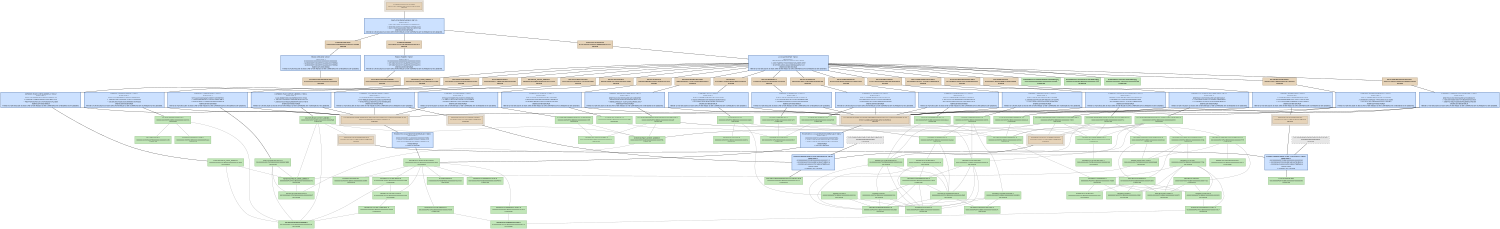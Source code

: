 digraph CCacheServer {
   size = "10.000000,8.500000";
   concentrate = false;

   node [ shape = box, style = filled, color = "0.3 0.5 0.6", fillcolor = "0.3 0.2 0.9", fontname = "Monaco", fontsize = "9" ];
   n00001 [ label = "Default/CCacheServer.app\nb6c5446973a2830b21eb09a1db454fa3\nMissing", color = "0.1 0.5 0.5", fillcolor = "0.1 0.2 0.9", peripheries = 3 ];
   n00002 [ label = "Contents/Info.plist\nabe6e38e459b3d999562d363597eefda\nMissing", color = "0.1 0.5 0.5", fillcolor = "0.1 0.2 0.9" ];
   n00003 [ label = "CCacheServer.build/Info.plist\n00000000000000000000000000000000\nMissing", color = "0.1 0.5 0.5", fillcolor = "0.1 0.2 0.9" ];
   n00004 [ label = "Contents/PkgInfo\n0915d3925031e1d6af3fe6329786ce1c\nMissing", color = "0.1 0.5 0.5", fillcolor = "0.1 0.2 0.9" ];
   n00005 [ label = "CCacheServer.build/PkgInfo\n00000000000000000000000000000000\nMissing", color = "0.1 0.5 0.5", fillcolor = "0.1 0.2 0.9" ];
   n00006 [ label = "<CCacheServer.build/Script-71d20cae.sh>\nffffffffffffffffffffffffffffffff\nUnknown", color = "0.0 0.0 0.5", fillcolor = "0.0 0.0 0.9", style = "filled,dashed" ];
   n00007 [ label = "Sources/notify.defs\n0000000043975cde000000000000059d\nUpToDate" ];
   n00008 [ label = "DerivedSources/notifyServer.h\n555b59acc4a56c64f814d9c07ddf0e89\nMissing", color = "0.1 0.5 0.5", fillcolor = "0.1 0.2 0.9", peripheries = 3 ];
   n00009 [ label = "DerivedSources/notifyServer.c\n555b59acc4a56c64f814d9c07ddf0e89\nMissing", color = "0.1 0.5 0.5", fillcolor = "0.1 0.2 0.9", peripheries = 3 ];
   n00010 [ label = "ppc/notifyServer.o\na222348374f5604bf8f8ccce6b2388b6\nMissing", color = "0.1 0.5 0.5", fillcolor = "0.1 0.2 0.9" ];
   n00011 [ label = "Headers/CCacheServer.prefix.h\n0000000043975cdb0000000000000b03\nUpToDate" ];
   n00012 [ label = "CCacheServer.prefix-bjtnejdbosuxjhasgsturustqgbp/CCacheServer.prefix.h.gch\n477366914bbefc79cc9b971ce49e65d1\nMissing", color = "0.1 0.5 0.5", fillcolor = "0.1 0.2 0.9", peripheries = 3 ];
   n00013 [ label = "<CCacheServer.build/Script-ed52dfd9.sh>\nffffffffffffffffffffffffffffffff\nUnknown", color = "0.0 0.0 0.5", fillcolor = "0.0 0.0 0.9", style = "filled,dashed" ];
   n00014 [ label = "MachIPCImplementations/CCacheIPC.defs\n0000000043975cdb0000000000000212\nUpToDate" ];
   n00015 [ label = "DerivedSources/CCacheIPCServer.h\n555b59acc4a56c61f814d9c07ddf0906\nMissing", color = "0.1 0.5 0.5", fillcolor = "0.1 0.2 0.9", peripheries = 3 ];
   n00016 [ label = "DerivedSources/CCacheIPCServer.c\n555b59acc4a56c61f814d9c07ddf0906\nMissing", color = "0.1 0.5 0.5", fillcolor = "0.1 0.2 0.9", peripheries = 3 ];
   n00017 [ label = "ppc/CCacheIPCServer.o\n454cc4ef3221da55f6221d1906d62b8c\nMissing", color = "0.1 0.5 0.5", fillcolor = "0.1 0.2 0.9" ];
   n00018 [ label = "ppc/KerberosDebug.o\n5acd9c860792bc6050e9ef3e93045d3a\nMissing", color = "0.1 0.5 0.5", fillcolor = "0.1 0.2 0.9" ];
   n00019 [ label = "Sources/KerberosDebug.c\n0000000043975cde00000000000037c8\nUpToDate" ];
   n00020 [ label = "ppc/mach_server_utilities.o\n2d58a300a18d282ebae09492e151fd16\nMissing", color = "0.1 0.5 0.5", fillcolor = "0.1 0.2 0.9" ];
   n00021 [ label = "Sources/mach_server_utilities.c\n0000000043975cde00000000000029ab\nUpToDate" ];
   n00022 [ label = "ppc/mach_client_utilities.o\n4d374b73634a63517a7dac8d307c2db8\nMissing", color = "0.1 0.5 0.5", fillcolor = "0.1 0.2 0.9" ];
   n00023 [ label = "Sources/mach_client_utilities.c\n0000000043975cde0000000000001e95\nUpToDate" ];
   n00024 [ label = "ppc/LoginSessions.o\n809cb53ff3c171dbeb1bed865a5480d7\nMissing", color = "0.1 0.5 0.5", fillcolor = "0.1 0.2 0.9" ];
   n00025 [ label = "Sources/LoginSessions.c\n0000000043975cde00000000000018b5\nUpToDate" ];
   n00026 [ label = "ppc/CCacheData.o\n6dc893841de215d5c8bf9f7b3ea8cd9f\nMissing", color = "0.1 0.5 0.5", fillcolor = "0.1 0.2 0.9" ];
   n00027 [ label = "CCacheServer.prefix-buzttvkmawpnffdjvezdswycrnvl/CCacheServer.prefix.h.gch\ne1ec1cadcd62892eda8acf51c09ce905\nMissing", color = "0.1 0.5 0.5", fillcolor = "0.1 0.2 0.9", peripheries = 3 ];
   n00028 [ label = "Sources/CCacheData.cp\n0000000043975cdb00000000000029d1\nUpToDate" ];
   n00029 [ label = "ppc/CCacheUtil.o\ne9b7f6ade8dac634a27d79b3c8751f5f\nMissing", color = "0.1 0.5 0.5", fillcolor = "0.1 0.2 0.9" ];
   n00030 [ label = "Sources/CCacheUtil.cp\n0000000043975cdb00000000000009fe\nUpToDate" ];
   n00031 [ label = "ppc/Data.o\necc5bfe5145bcf64b080fa82ce9dc80d\nMissing", color = "0.1 0.5 0.5", fillcolor = "0.1 0.2 0.9" ];
   n00032 [ label = "Sources/Data.cp\n0000000043975cdb0000000000000d28\nUpToDate" ];
   n00033 [ label = "ppc/FlattenCredentials.o\n2802fccc4811ffa49e9af75d11b93fb1\nMissing", color = "0.1 0.5 0.5", fillcolor = "0.1 0.2 0.9" ];
   n00034 [ label = "Sources/FlattenCredentials.cp\n0000000043975cdb0000000000003c65\nUpToDate" ];
   n00035 [ label = "ppc/CredentialsData.o\nd720600cbd9c697a2b01ad136bc63c41\nMissing", color = "0.1 0.5 0.5", fillcolor = "0.1 0.2 0.9" ];
   n00036 [ label = "Sources/CredentialsData.cp\n0000000043975cdb0000000000003663\nUpToDate" ];
   n00037 [ label = "ppc/ContextData.o\n71fb8ec4c96e46327b24e2e81fe74b06\nMissing", color = "0.1 0.5 0.5", fillcolor = "0.1 0.2 0.9" ];
   n00038 [ label = "Sources/ContextData.cp\n0000000043975cdb00000000000016f1\nUpToDate" ];
   n00039 [ label = "ppc/CCacheDataMachIPCIntf.o\nc6196db555caa06c343050bb46fe45a7\nMissing", color = "0.1 0.5 0.5", fillcolor = "0.1 0.2 0.9" ];
   n00040 [ label = "MachIPCImplementations/CCacheDataMachIPCIntf.cp\n0000000043975cdb00000000000020ed\nUpToDate" ];
   n00041 [ label = "ppc/CCacheServer.o\n8bdc8c5d4f97d11a97c6f66f66c39f48\nMissing", color = "0.1 0.5 0.5", fillcolor = "0.1 0.2 0.9" ];
   n00042 [ label = "MachIPCImplementations/CCacheServer.c\n0000000043975cdb00000000000001f9\nUpToDate" ];
   n00043 [ label = "ppc/ContextDataMachIPCIntf.o\naed77319b2f72b88e5462debe27fd589\nMissing", color = "0.1 0.5 0.5", fillcolor = "0.1 0.2 0.9" ];
   n00044 [ label = "MachIPCImplementations/ContextDataMachIPCIntf.cp\n0000000043975cdb0000000000001984\nUpToDate" ];
   n00045 [ label = "ppc/CredsDataMachIPCIntf.o\n4300abe419e65c115703e17f4e899ece\nMissing", color = "0.1 0.5 0.5", fillcolor = "0.1 0.2 0.9" ];
   n00046 [ label = "MachIPCImplementations/CredsDataMachIPCIntf.cp\n0000000043975cdb0000000000000712\nUpToDate" ];
   n00047 [ label = "ppc/InternalMachIPCIntf.o\n0fd9b2a489201152f12a952d4bb32e57\nMissing", color = "0.1 0.5 0.5", fillcolor = "0.1 0.2 0.9" ];
   n00048 [ label = "MachIPCImplementations/InternalMachIPCIntf.cp\n0000000043975cdb000000000000032f\nUpToDate" ];
   n00049 [ label = "ppc/UniqueGlobally.o\ncc76c180fa27ba269b67facd098fceb7\nMissing", color = "0.1 0.5 0.5", fillcolor = "0.1 0.2 0.9" ];
   n00050 [ label = "Sources/UniqueGlobally.cp\n0000000043975cdb0000000000000595\nUpToDate" ];
   n00051 [ label = "MacOS/CCacheServer\nb15fc9e66ec658a2a18dd866a84212c1\nMissing", color = "0.1 0.5 0.5", fillcolor = "0.1 0.2 0.9" ];
   n00052 [ label = "Frameworks/CoreFoundation.framework[C]\n00000000435ae2fb00000000000000ee\nUpToDate" ];
   n00053 [ label = "Frameworks/CoreServices.framework[C]\n00000000435ae2fb0000000000000154\nUpToDate" ];
   n00054 [ label = "Frameworks/Security.framework[C]\n00000000435ae31d00000000000000ee\nUpToDate" ];
   n00055 [ label = "Headers/CCache.config.h\n0000000043975cdb0000000000000444\nUpToDate" ];
   n00056 [ label = "Headers/CCache.internal.h\n0000000043975cdb00000000000010e9\nUpToDate" ];
   n00057 [ label = "include/stddef.h\n0000000043765d7e0000000000003193\nUpToDate" ];
   n00058 [ label = "Kerberos/CredentialsCache.h\n0000000043975cdb0000000000004673\nUpToDate" ];
   n00059 [ label = "Kerberos/CredentialsCache2.h\n0000000043975cdb00000000000019c7\nUpToDate" ];
   n00060 [ label = "Headers/CCache.debug.h\n0000000043975cdb0000000000000a8d\nUpToDate" ];
   n00061 [ label = "Headers/Exception.h\n0000000043975cdb00000000000000e6\nUpToDate" ];
   n00062 [ label = "Kerberos/KerberosDebug.h\n0000000043975cde0000000000000f40\nUpToDate" ];
   n00063 [ label = "Kerberos/KerberosLogin.h\n0000000043975cde0000000000004660\nUpToDate" ];
   n00064 [ label = "include/stdarg.h\n0000000043765d7e00000000000010d9\nUpToDate" ];
   n00065 [ label = "Kerberos/mach_server_utilities.h\n0000000043975cde0000000000000798\nUpToDate" ];
   n00066 [ label = "Kerberos/mach_client_utilities.h\n0000000043975cde0000000000000d10\nUpToDate" ];
   n00067 [ label = "Kerberos/LoginSessions.h\n0000000043975cde000000000000083f\nUpToDate" ];
   n00068 [ label = "Headers/CCacheData.h\n0000000043975cdb0000000000000cf6\nUpToDate" ];
   n00069 [ label = "Headers/ContextData.h\n0000000043975cdb0000000000000a3a\nUpToDate" ];
   n00070 [ label = "Headers/CCacheUtil.h\n0000000043975cdb0000000000000901\nUpToDate" ];
   n00071 [ label = "Headers/Data.h\n0000000043975cdb0000000000000918\nUpToDate" ];
   n00072 [ label = "Headers/Allocators.h\n0000000043975cdb0000000000000d15\nUpToDate" ];
   n00073 [ label = "Headers/FlattenCredentials.h\n0000000043975cdb000000000000073d\nUpToDate" ];
   n00074 [ label = "Headers/CredentialsData.h\n0000000043975cdb00000000000014c8\nUpToDate" ];
   n00075 [ label = "Headers/CCacheDataMachIPCStubs.h\n0000000043975cdb00000000000007da\nUpToDate" ];
   n00076 [ label = "Headers/MachIPCInterface.h\n0000000043975cdb0000000000000354\nUpToDate" ];
   n00077 [ label = "Headers/CCache.MachIPC.h\n0000000043975cdb0000000000000c03\nUpToDate" ];
   n00078 [ label = "Headers/ContextDataMachIPCStubs.h\n0000000043975cdb0000000000000774\nUpToDate" ];
   n00079 [ label = "Headers/CredsDataMachIPCStubs.h\n0000000043975cdb000000000000059a\nUpToDate" ];
   n00080 [ label = "Headers/UniqueGlobally.h\n0000000043975cdb0000000000000d3d\nUpToDate" ];
   n00081 [ label = "Headers/CCache.config.mac.h\n0000000043975cdb0000000000000a66\nUpToDate" ];
   n00082 [ label = "Kerberos/CredentialsCache.h\n0000000043975cdb0000000000004673\nUpToDate" ];
   n00083 [ label = "Headers/Allocators.h\n0000000043975cdb0000000000000d15\nUpToDate" ];
   n00084 [ label = "Headers/UniqueGlobally.h\n0000000043975cdb0000000000000d3d\nUpToDate" ];
   n00085 [ label = "Headers/Implementations.h\n0000000043975cdb00000000000003d5\nUpToDate" ];
   n00086 [ label = "Headers/CredentialsData.h\n0000000043975cdb00000000000014c8\nUpToDate" ];
   n00087 [ label = "Headers/CCacheData.h\n0000000043975cdb0000000000000cf6\nUpToDate" ];
   n00088 [ label = "Headers/Credentials.h\n0000000043975cdb00000000000010b8\nUpToDate" ];
   n00089 [ label = "Headers/Data.h\n0000000043975cdb0000000000000918\nUpToDate" ];
   n00090 [ label = "Headers/CCache.h\n0000000043975cdb0000000000001708\nUpToDate" ];
   n00091 [ label = "Headers/Credentials.h\n0000000043975cdb00000000000010b8\nUpToDate" ];
   n00092 [ label = "Headers/MachIPCStub.h\n0000000043975cdb00000000000026ab\nUpToDate" ];
   n00093 [ label = "Headers/CCache.MachIPC.h\n0000000043975cdb0000000000000c03\nUpToDate" ];
   n00094 [ label = "Headers/Context.h\n0000000043975cdb000000000000113c\nUpToDate" ];
   n00095 [ label = "Headers/SharedStaticData.h\n0000000043975cdb000000000000067c\nUpToDate" ];
   n00096 [ label = "Headers/SharedStaticData.h\n0000000043975cdb000000000000067c\nUpToDate" ];
   n00097 [ label = "Headers/CCacheUtil.h\n0000000043975cdb0000000000000901\nUpToDate" ];
   n00098 [ label = "Headers/Internalize.h\n0000000043975cdb00000000000002f1\nUpToDate" ];
   n00099 [ label = "Headers/Internal.h\n0000000043975cdb0000000000000922\nUpToDate" ];
   n00100 [ label = "Headers/Magic.h\n0000000043975cdb00000000000002bc\nUpToDate" ];
   n00101 [ label = "Kerberos/CredentialsCache2.h\n0000000043975cdb00000000000019c7\nUpToDate" ];

   node [ shape = box, style = "filled,bold", color = "0.7 0.5 0.7", fillcolor = "0.7 0.2 1.0", fontname = "Monaco", fontsize = "9" ];
   c00001 [ label = "PBXCp Info.plist <wt:0>\nwaitCount: 0\n00000000000000000000000000000000\n^ abe6e38e459b3d999562d363597eefda\n= abe6e38e459b3d999562d363597eefda\nIndirectlyNeedsToRun\nNeeds to run because at least one of the inputs to the command are scheduled to be updated.", color = "0.6 0.5 0.7", fillcolor = "0.6 0.2 1.0" ];
   c00002 [ label = "PBXCp PkgInfo <wt:0>\nwaitCount: 0\n00000000000000000000000000000000\n^ 0915d3925031e1d6af3fe6329786ce1c\n= 0915d3925031e1d6af3fe6329786ce1c\nIndirectlyNeedsToRun\nNeeds to run because at least one of the inputs to the command are scheduled to be updated.", color = "0.6 0.5 0.7", fillcolor = "0.6 0.2 1.0" ];
   c00003 [ label = "PhaseScriptExecution Script-71d20cae.sh <wt:6>\nwaitCount: 0\n0000000043975cde000000000000059d\n^ 555b59ac873230baf814d9c07ddf0b14\n= 555b59acc4a56c64f814d9c07ddf0e89\nNeedsToRun\n2 outputs are missing", color = "0.6 0.5 0.7", fillcolor = "0.6 0.2 1.0" ];
   c00004 [ label = "CompileC notifyServer.o <wt:6>\nwaitCount: 0\n12283f3d8f1b901d348f4edc99416b58\n^ b00a0bbefbeef056cc778212f262e3ee\n= a222348374f5604bf8f8ccce6b2388b6\nIndirectlyNeedsToRun\nNeeds to run because at least one of the inputs to the command are scheduled to be updated.", color = "0.6 0.5 0.7", fillcolor = "0.6 0.2 1.0" ];
   c00005 [ label = "ProcessPCH CCacheServer.prefix.h.gch <wt:5>\nwaitCount: 0\n0000000000e101a000000000000070e6\n^ 477366914b5ffdd9cc9b971ce49e1537\n= 477366914bbefc79cc9b971ce49e65d1\nNeedsToRun\n1 output is missing", color = "0.6 0.5 0.7", fillcolor = "0.6 0.2 1.0" ];
   c00006 [ label = "PhaseScriptExecution Script-ed52dfd9.sh <wt:6>\nwaitCount: 0\n0000000043975cdb0000000000000212\n^ 555b59ac873230baf814d9c07ddf0b14\n= 555b59acc4a56c61f814d9c07ddf0906\nNeedsToRun\n2 outputs are missing", color = "0.6 0.5 0.7", fillcolor = "0.6 0.2 1.0" ];
   c00007 [ label = "CompileC CCacheIPCServer.o <wt:6>\nwaitCount: 0\n12283f3d8f1b9018348f4edc99416cd7\n^ 5764fbd2bd3a4a4dc2ad53c59f97475b\n= 454cc4ef3221da55f6221d1906d62b8c\nIndirectlyNeedsToRun\nNeeds to run because at least one of the inputs to the command are scheduled to be updated.", color = "0.6 0.5 0.7", fillcolor = "0.6 0.2 1.0" ];
   c00008 [ label = "CompileC KerberosDebug.o <wt:6>\nwaitCount: 0\n477366914b5ffdd9cc9b971ce49e0be0\n^ 1dbefa174ccd41b99c727822779a56da\n= 5acd9c860792bc6050e9ef3e93045d3a\nIndirectlyNeedsToRun\nNeeds to run because at least one of the inputs to the command are scheduled to be updated.", color = "0.6 0.5 0.7", fillcolor = "0.6 0.2 1.0" ];
   c00009 [ label = "CompileC mach_server_utilities.o <wt:6>\nwaitCount: 0\n12283f3d8f1b901d348f4edc9941473b\n^ 3f709c3d2e96b8338e6fda4e7810ba2d\n= 2d58a300a18d282ebae09492e151fd16\nIndirectlyNeedsToRun\nNeeds to run because at least one of the inputs to the command are scheduled to be updated.", color = "0.6 0.5 0.7", fillcolor = "0.6 0.2 1.0" ];
   c00010 [ label = "CompileC mach_client_utilities.o <wt:6>\nwaitCount: 0\n477366914bbefc79cc9b971ce49e712b\n^ 0a442de228f49f28b6e63b91d4e25c93\n= 4d374b73634a63517a7dac8d307c2db8\nIndirectlyNeedsToRun\nNeeds to run because at least one of the inputs to the command are scheduled to be updated.", color = "0.6 0.5 0.7", fillcolor = "0.6 0.2 1.0" ];
   c00011 [ label = "CompileC LoginSessions.o <wt:6>\nwaitCount: 0\n477366910829a0a7cc9b971ce49e7f34\n^ c7efd3aefbe8d17c27807a9abecaffe3\n= 809cb53ff3c171dbeb1bed865a5480d7\nIndirectlyNeedsToRun\nNeeds to run because at least one of the inputs to the command are scheduled to be updated.", color = "0.6 0.5 0.7", fillcolor = "0.6 0.2 1.0" ];
   c00012 [ label = "CompileC CCacheData.o <wt:6>\nwaitCount: 0\ne1ec1cad8ef5d5f5da8acf51c09cc66e\n^ 8c248f299317c0201235502afe340bf1\n= 6dc893841de215d5c8bf9f7b3ea8cd9f\nIndirectlyNeedsToRun\nNeeds to run because at least one of the inputs to the command are scheduled to be updated.", color = "0.6 0.5 0.7", fillcolor = "0.6 0.2 1.0" ];
   c00013 [ label = "ProcessPCH++ CCacheServer.prefix.h.gch <wt:5>\nwaitCount: 0\n0000000000e101a000000000000070e6\n^ e1ec1cadcd83888eda8acf51c09c99e3\n= e1ec1cadcd62892eda8acf51c09ce905\nNeedsToRun\n1 output is missing", color = "0.6 0.5 0.7", fillcolor = "0.6 0.2 1.0" ];
   c00014 [ label = "CompileC CCacheUtil.o <wt:6>\nwaitCount: 0\ne1ec1cadcd62892eda8acf51c09ce9fa\n^ 085bea0025b84f1a78f7b6e208e9f6a5\n= e9b7f6ade8dac634a27d79b3c8751f5f\nIndirectlyNeedsToRun\nNeeds to run because at least one of the inputs to the command are scheduled to be updated.", color = "0.6 0.5 0.7", fillcolor = "0.6 0.2 1.0" ];
   c00015 [ label = "CompileC Data.o <wt:6>\nwaitCount: 0\ne1ec1cad8ef5d5f5da8acf51c09ca6bf\n^ 0d29a3489aae1a916a0a35d30e016eb2\n= ecc5bfe5145bcf64b080fa82ce9dc80d\nIndirectlyNeedsToRun\nNeeds to run because at least one of the inputs to the command are scheduled to be updated.", color = "0.6 0.5 0.7", fillcolor = "0.6 0.2 1.0" ];
   c00016 [ label = "CompileC FlattenCredentials.o <wt:6>\nwaitCount: 0\ne1ec1cad8ef5d5f5da8acf51c09c9d3f\n^ c9eee061c6e42a514410380cd125a28e\n= 2802fccc4811ffa49e9af75d11b93fb1\nIndirectlyNeedsToRun\nNeeds to run because at least one of the inputs to the command are scheduled to be updated.", color = "0.6 0.5 0.7", fillcolor = "0.6 0.2 1.0" ];
   c00017 [ label = "CompileC CredentialsData.o <wt:6>\nwaitCount: 0\ne1ec1cad8ef5d5f5da8acf51c09c8f68\n^ 36cc7ca13369bc8ff18b6242ab5ab329\n= d720600cbd9c697a2b01ad136bc63c41\nIndirectlyNeedsToRun\nNeeds to run because at least one of the inputs to the command are scheduled to be updated.", color = "0.6 0.5 0.7", fillcolor = "0.6 0.2 1.0" ];
   c00018 [ label = "CompileC ContextData.o <wt:6>\nwaitCount: 0\ne1ec1cadcd62892eda8acf51c09ce6a8\n^ 90179269040ccf1ca1ae2db9df7badae\n= 71fb8ec4c96e46327b24e2e81fe74b06\nIndirectlyNeedsToRun\nNeeds to run because at least one of the inputs to the command are scheduled to be updated.", color = "0.6 0.5 0.7", fillcolor = "0.6 0.2 1.0" ];
   c00019 [ label = "CompileC CCacheDataMachIPCIntf.o <wt:6>\nwaitCount: 0\nb4b7450109c7e54f229e1691bd43b5cf\n^ 72ae28b45c0d452316ae462afbbdf068\n= c6196db555caa06c343050bb46fe45a7\nIndirectlyNeedsToRun\nNeeds to run because at least one of the inputs to the command are scheduled to be updated.", color = "0.6 0.5 0.7", fillcolor = "0.6 0.2 1.0" ];
   c00020 [ label = "CompileC CCacheServer.o <wt:6>\nwaitCount: 0\n477366914bbefc79cc9b971ce49e678c\n^ ccafeacc04292d635b5d6173825df8c4\n= 8bdc8c5d4f97d11a97c6f66f66c39f48\nIndirectlyNeedsToRun\nNeeds to run because at least one of the inputs to the command are scheduled to be updated.", color = "0.6 0.5 0.7", fillcolor = "0.6 0.2 1.0" ];
   c00021 [ label = "CompileC ContextDataMachIPCIntf.o <wt:6>\nwaitCount: 0\nb4b7450109c7e54f229e1691bd438c41\n^ 1a603618bb30cec7c7d83b7a5f3c59c8\n= aed77319b2f72b88e5462debe27fd589\nIndirectlyNeedsToRun\nNeeds to run because at least one of the inputs to the command are scheduled to be updated.", color = "0.6 0.5 0.7", fillcolor = "0.6 0.2 1.0" ];
   c00022 [ label = "CompileC CredsDataMachIPCIntf.o <wt:6>\nwaitCount: 0\nb4b7450109c7e54f229e1691bd43d134\n^ f7b7eee51021b95e759df7eef3ca4ffa\n= 4300abe419e65c115703e17f4e899ece\nIndirectlyNeedsToRun\nNeeds to run because at least one of the inputs to the command are scheduled to be updated.", color = "0.6 0.5 0.7", fillcolor = "0.6 0.2 1.0" ];
   c00023 [ label = "CompileC InternalMachIPCIntf.o <wt:6>\nwaitCount: 0\nb4b7450109c7e54f229e1691bd43efdf\n^ bb6ef7a580e7f41dd3b483bcf6f0c188\n= 0fd9b2a489201152f12a952d4bb32e57\nIndirectlyNeedsToRun\nNeeds to run because at least one of the inputs to the command are scheduled to be updated.", color = "0.6 0.5 0.7", fillcolor = "0.6 0.2 1.0" ];
   c00024 [ label = "CompileC UniqueGlobally.o <wt:6>\nwaitCount: 0\ne1ec1cadcd62892eda8acf51c09cfefb\n^ 2d9add2d3745330841ed359cc913304c\n= cc76c180fa27ba269b67facd098fceb7\nIndirectlyNeedsToRun\nNeeds to run because at least one of the inputs to the command are scheduled to be updated.", color = "0.6 0.5 0.7", fillcolor = "0.6 0.2 1.0" ];
   c00025 [ label = "Ld CCacheServer <wt:6>\nwaitCount: 0\nd88eb35f2cd1be351ab64a3ce6a78c5e\n^ 69d17ab94217e697bb3b925a4ee59e9f\n= b15fc9e66ec658a2a18dd866a84212c1\nIndirectlyNeedsToRun\nNeeds to run because at least one of the inputs to the command are scheduled to be updated.", color = "0.6 0.5 0.7", fillcolor = "0.6 0.2 1.0" ];
   c00026 [ label = "Touch CCacheServer.app <wt:13>\nwaitCount: 0\n13acf9fa7b6c84ed9bd0ed3766ba3307\n^ a569bd9308ce07e6ba3be496bdff7ca4\n= b6c5446973a2830b21eb09a1db454fa3\nIndirectlyNeedsToRun\nNeeds to run because at least one of the inputs to the command are scheduled to be updated.", color = "0.6 0.5 0.7", fillcolor = "0.6 0.2 1.0" ];

   edge [ style = solid, color = black, arrowhead = none, arrowtail = normal ];
   n00001 -> { c00026 };
   n00002 -> { c00001 };
   n00004 -> { c00002 };
   n00006 -> { c00003 };
   n00008 -> { c00003 };
   n00009 -> { c00003 };
   n00010 -> { c00004 };
   n00012 -> { c00005 };
   n00013 -> { c00006 };
   n00015 -> { c00006 };
   n00016 -> { c00006 };
   n00017 -> { c00007 };
   n00018 -> { c00008 };
   n00020 -> { c00009 };
   n00022 -> { c00010 };
   n00024 -> { c00011 };
   n00026 -> { c00012 };
   n00027 -> { c00013 };
   n00029 -> { c00014 };
   n00031 -> { c00015 };
   n00033 -> { c00016 };
   n00035 -> { c00017 };
   n00037 -> { c00018 };
   n00039 -> { c00019 };
   n00041 -> { c00020 };
   n00043 -> { c00021 };
   n00045 -> { c00022 };
   n00047 -> { c00023 };
   n00049 -> { c00024 };
   n00051 -> { c00025 };
   c00001 -> { n00003 };
   c00002 -> { n00005 n00005 };
   c00003 -> { n00007 };
   c00004 -> { n00012 n00009 };
   c00005 -> { n00011 };
   c00006 -> { n00014 };
   c00007 -> { n00012 n00016 };
   c00008 -> { n00012 n00019 };
   c00009 -> { n00012 n00021 };
   c00010 -> { n00012 n00023 };
   c00011 -> { n00012 n00025 };
   c00012 -> { n00027 n00028 };
   c00013 -> { n00011 };
   c00014 -> { n00027 n00030 };
   c00015 -> { n00027 n00032 };
   c00016 -> { n00027 n00034 };
   c00017 -> { n00027 n00036 };
   c00018 -> { n00027 n00038 };
   c00019 -> { n00027 n00040 };
   c00020 -> { n00012 n00042 };
   c00021 -> { n00027 n00044 };
   c00022 -> { n00027 n00046 };
   c00023 -> { n00027 n00048 };
   c00024 -> { n00027 n00050 };
   c00025 -> { n00010 n00017 n00018 n00020 n00022 n00024 n00026 n00029 n00031 n00033 n00035 n00037 n00039 n00041 n00043 n00045 n00047 n00049 n00052 n00053 n00054 };
   c00026 -> { n00002 n00004 n00051 };

   edge [ style = solid, color = gray60, arrowhead = none, arrowtail = normal ];
   n00011 -> { n00055 n00056 n00057 n00058 n00059 n00060 n00061 };
   n00019 -> { n00062 n00063 n00064 };
   n00021 -> { n00062 n00065 n00066 n00008 };
   n00023 -> { n00062 n00066 };
   n00025 -> { n00062 n00067 n00066 };
   n00028 -> { n00068 n00069 n00070 };
   n00030 -> { n00070 };
   n00032 -> { n00071 n00072 n00073 };
   n00034 -> { n00073 };
   n00036 -> { n00074 n00073 };
   n00038 -> { n00069 n00070 };
   n00040 -> { n00073 n00075 n00068 n00074 n00065 n00015 n00076 };
   n00042 -> { n00065 n00077 };
   n00044 -> { n00078 n00069 n00015 n00076 n00065 };
   n00046 -> { n00079 n00074 n00073 n00015 n00076 };
   n00048 -> { n00065 n00077 n00076 n00015 };
   n00050 -> { n00080 n00068 n00069 n00074 };
   n00055 -> { n00081 };
   n00056 -> { n00082 };
   n00059 -> { n00082 };
   n00060 -> { n00055 n00062 };
   n00065 -> { n00067 };
   n00066 -> { n00067 };
   n00068 -> { n00083 n00084 n00085 n00086 };
   n00069 -> { n00087 n00084 };
   n00071 -> { n00083 n00085 };
   n00073 -> { n00088 };
   n00074 -> { n00084 n00085 n00083 n00089 };
   n00075 -> { n00090 n00091 n00092 };
   n00076 -> { n00093 };
   n00078 -> { n00094 n00095 n00092 };
   n00079 -> { n00091 n00092 };
   n00080 -> { n00096 n00083 n00085 };
   n00081 -> { n00062 };
   n00084 -> { n00096 n00083 n00085 };
   n00086 -> { n00084 n00085 n00083 n00089 };
   n00087 -> { n00083 n00084 n00085 n00086 };
   n00088 -> { n00097 n00098 n00099 n00100 };
   n00089 -> { n00083 n00085 };
   n00090 -> { n00088 n00098 n00099 n00100 n00101 };
   n00091 -> { n00097 n00098 n00099 n00100 };
   n00092 -> { n00066 };
   n00094 -> { n00098 n00099 n00100 };
   n00099 -> { n00101 };
   n00101 -> { n00082 };
}
